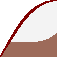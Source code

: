 unitsize(1cm);

pen lightcol = rgb("9e6b5a");
pen darkcol = brown+2;

path bord = (0,0) {dir(60)}..{E} (1,1);

fill(bord -- (1,0) -- cycle, lightcol);
fill(point(bord, 0.2) {E}..{dir(50)} (1,0.45) -- (1,1) -- subpath(bord, 1, 0.2) -- cycle, palegray);
fill((0,0) {dir(55)}..{dir(5)} (1,1) -- reverse(bord) -- cycle, darkcol);
